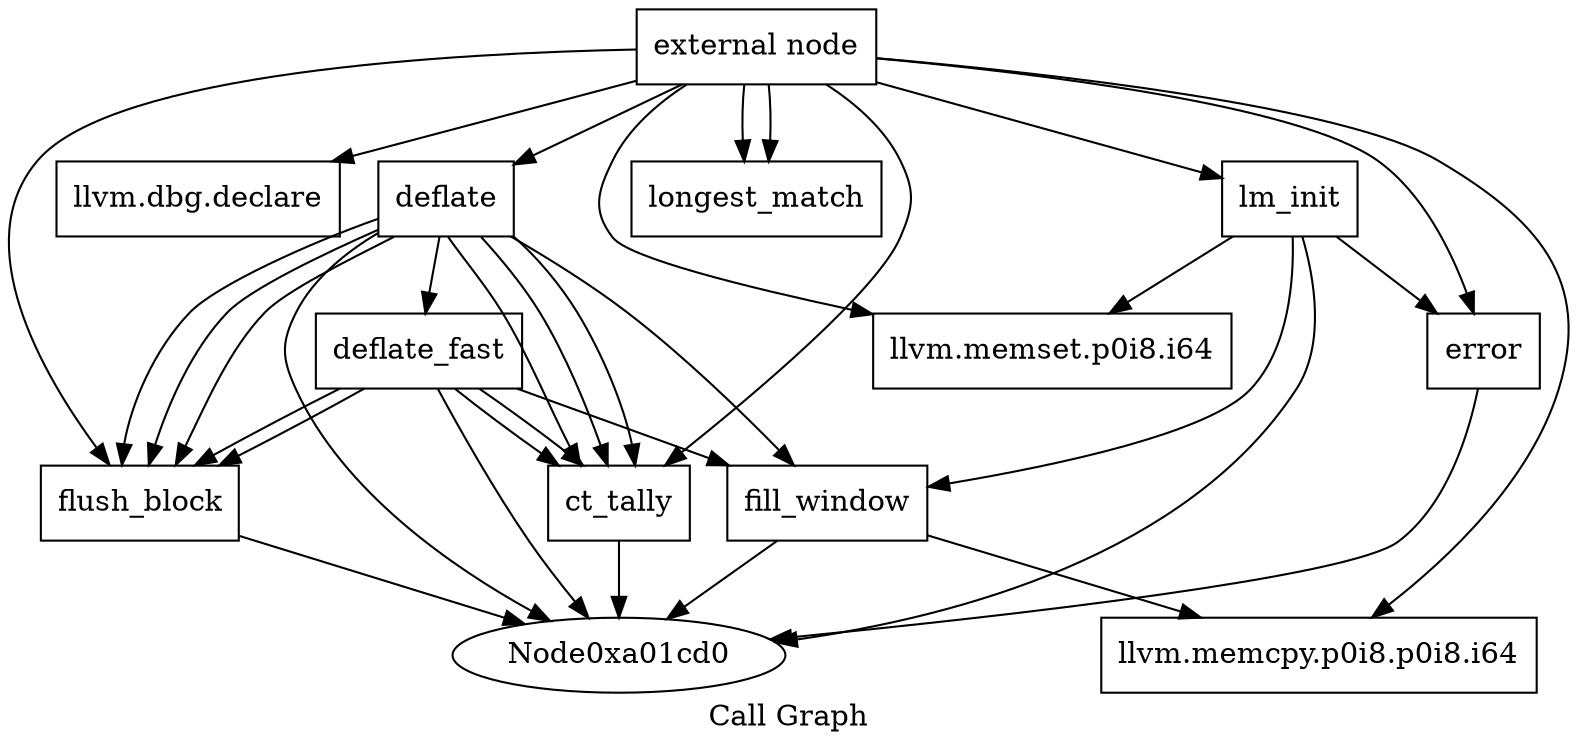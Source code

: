digraph "Call Graph" {
	label="Call Graph";

	Node0xa01ca0 [shape=record,label="{external node}"];
	Node0xa01ca0 -> Node0xa01d00;
	Node0xa01ca0 -> Node0xa20f80;
	Node0xa01ca0 -> Node0xa01d60;
	Node0xa01ca0 -> Node0x9e8610;
	Node0xa01ca0 -> Node0xa14e70;
	Node0xa01ca0 -> Node0xa14e70;
	Node0xa01ca0 -> Node0xa01d90;
	Node0xa01ca0 -> Node0xa1f7b0;
	Node0xa01ca0 -> Node0x9e61d0;
	Node0xa01ca0 -> Node0xa21040;
	Node0xa01d00 [shape=record,label="{lm_init}"];
	Node0xa01d00 -> Node0xa01d60;
	Node0xa01d00 -> Node0x9e8610;
	Node0xa01d00 -> Node0xa01cd0;
	Node0xa01d00 -> Node0x9e7d00;
	Node0xa20f80 [shape=record,label="{llvm.dbg.declare}"];
	Node0xa01d60 [shape=record,label="{error}"];
	Node0xa01d60 -> Node0xa01cd0;
	Node0x9e8610 [shape=record,label="{llvm.memset.p0i8.i64}"];
	Node0x9e7d00 [shape=record,label="{fill_window}"];
	Node0x9e7d00 -> Node0xa21040;
	Node0x9e7d00 -> Node0xa01cd0;
	Node0xa14e70 [shape=record,label="{longest_match}"];
	Node0xa01d90 [shape=record,label="{deflate}"];
	Node0xa01d90 -> Node0x9e7640;
	Node0xa01d90 -> Node0xa01cd0;
	Node0xa01d90 -> Node0xa1f7b0;
	Node0xa01d90 -> Node0x9e61d0;
	Node0xa01d90 -> Node0xa1f7b0;
	Node0xa01d90 -> Node0x9e61d0;
	Node0xa01d90 -> Node0x9e7d00;
	Node0xa01d90 -> Node0xa1f7b0;
	Node0xa01d90 -> Node0x9e61d0;
	Node0x9e7640 [shape=record,label="{deflate_fast}"];
	Node0x9e7640 -> Node0xa01cd0;
	Node0x9e7640 -> Node0xa1f7b0;
	Node0x9e7640 -> Node0xa1f7b0;
	Node0x9e7640 -> Node0x9e61d0;
	Node0x9e7640 -> Node0x9e7d00;
	Node0x9e7640 -> Node0x9e61d0;
	Node0xa1f7b0 [shape=record,label="{ct_tally}"];
	Node0xa1f7b0 -> Node0xa01cd0;
	Node0x9e61d0 [shape=record,label="{flush_block}"];
	Node0x9e61d0 -> Node0xa01cd0;
	Node0xa21040 [shape=record,label="{llvm.memcpy.p0i8.p0i8.i64}"];
}

